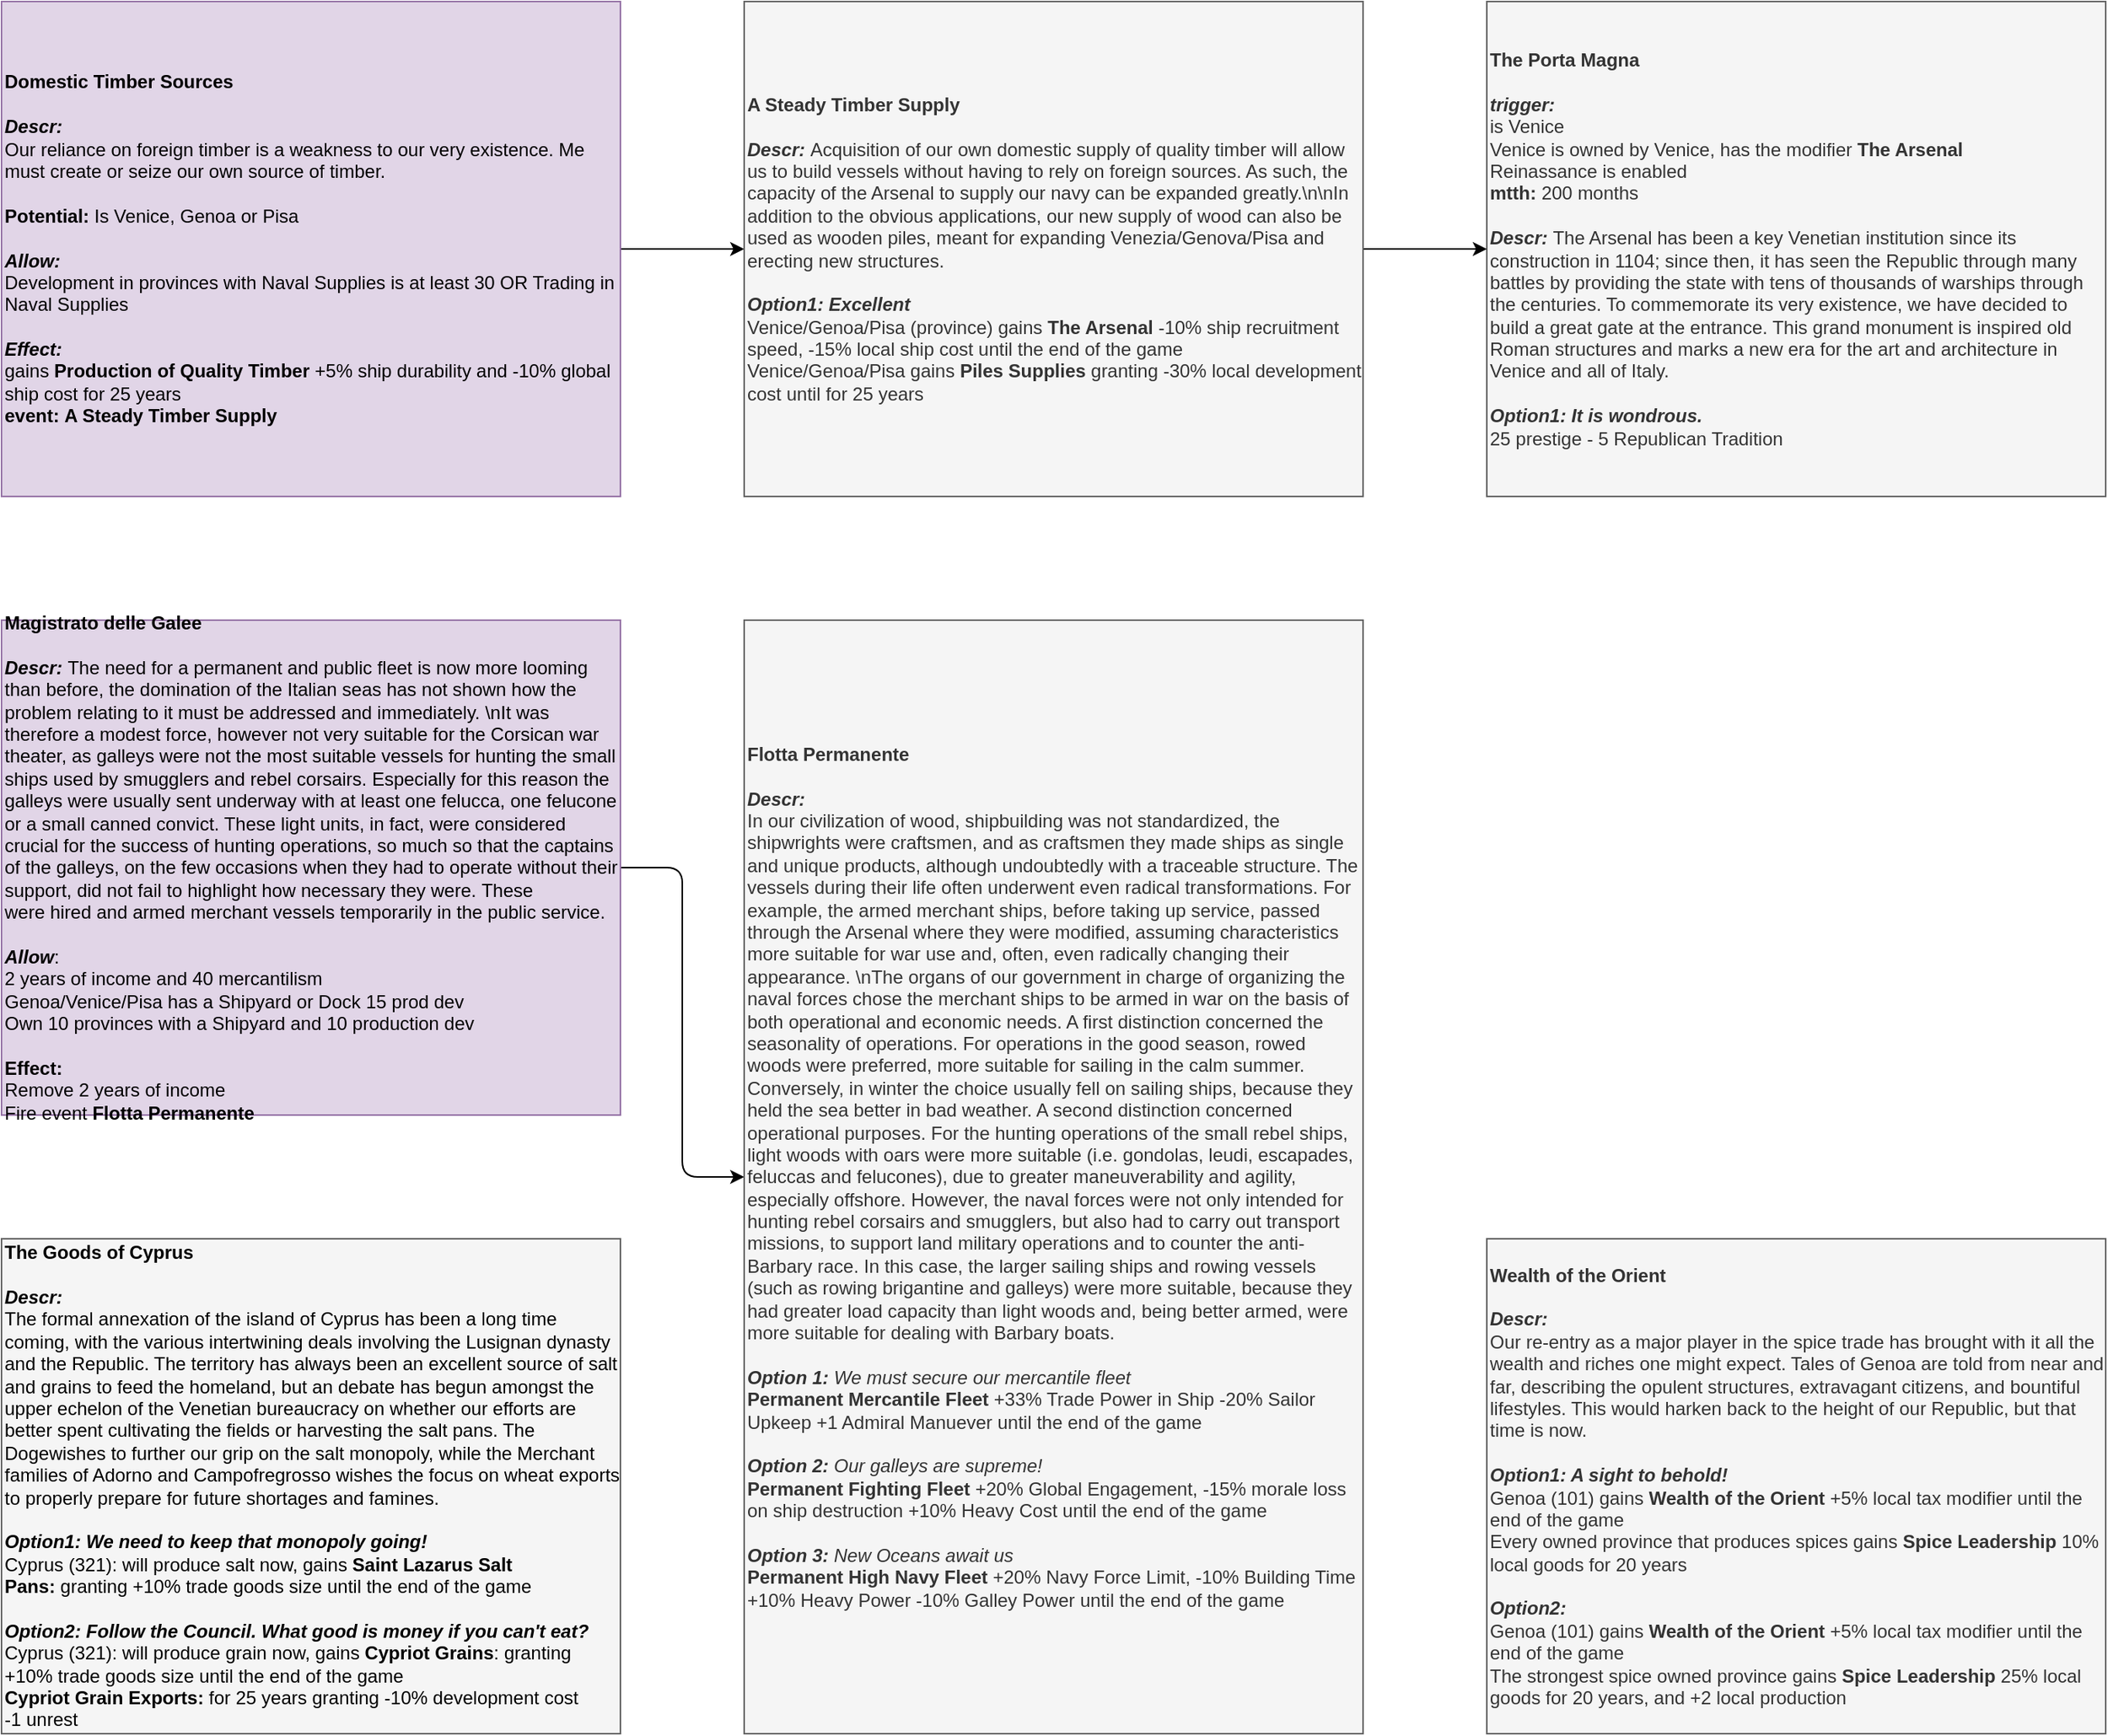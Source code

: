 <mxfile version="13.5.1" type="device"><diagram id="vww9j70o9DxDzDFPj5-_" name="Decisions/Events"><mxGraphModel dx="1874" dy="822" grid="1" gridSize="10" guides="1" tooltips="1" connect="1" arrows="1" fold="1" page="1" pageScale="1" pageWidth="827" pageHeight="1169" math="0" shadow="0"><root><mxCell id="0"/><mxCell id="1" parent="0"/><mxCell id="zmLs5oJsTQ7MboL4f-MR-5" style="edgeStyle=orthogonalEdgeStyle;rounded=1;orthogonalLoop=1;jettySize=auto;html=1;exitX=1;exitY=0.5;exitDx=0;exitDy=0;fontSize=10;" parent="1" source="zmLs5oJsTQ7MboL4f-MR-1" target="zmLs5oJsTQ7MboL4f-MR-3" edge="1"><mxGeometry relative="1" as="geometry"/></mxCell><mxCell id="zmLs5oJsTQ7MboL4f-MR-1" value="&lt;div style=&quot;font-size: 12px&quot;&gt;&lt;b style=&quot;font-size: 12px&quot;&gt;Domestic Timber Sources&lt;/b&gt;&lt;br style=&quot;font-size: 12px&quot;&gt;&lt;/div&gt;&lt;div style=&quot;font-size: 12px&quot;&gt;&lt;b style=&quot;font-size: 12px&quot;&gt;&lt;br style=&quot;font-size: 12px&quot;&gt;&lt;/b&gt;&lt;/div&gt;&lt;div style=&quot;font-size: 12px&quot;&gt;&lt;b style=&quot;font-size: 12px&quot;&gt;&lt;i style=&quot;font-size: 12px&quot;&gt;Descr:&lt;/i&gt;&lt;/b&gt;&amp;nbsp;&lt;/div&gt;&lt;div style=&quot;font-size: 12px&quot;&gt;Our reliance on foreign timber is a weakness to our very existence. Me must create or seize our own source of timber.&lt;/div&gt;&lt;div style=&quot;font-size: 12px&quot;&gt;&lt;br style=&quot;font-size: 12px&quot;&gt;&lt;/div&gt;&lt;div style=&quot;font-size: 12px&quot;&gt;&lt;b style=&quot;font-size: 12px&quot;&gt;Potential:&lt;/b&gt;&amp;nbsp;Is Venice, Genoa or Pisa&lt;/div&gt;&lt;div style=&quot;font-size: 12px&quot;&gt;&lt;br style=&quot;font-size: 12px&quot;&gt;&lt;/div&gt;&lt;div style=&quot;font-size: 12px&quot;&gt;&lt;b style=&quot;font-size: 12px&quot;&gt;&lt;i style=&quot;font-size: 12px&quot;&gt;Allow:&lt;/i&gt;&lt;/b&gt;&lt;/div&gt;&lt;div style=&quot;font-size: 12px&quot;&gt;Development in provinces with Naval Supplies is at least 30 OR Trading in Naval Supplies&lt;/div&gt;&lt;div style=&quot;font-size: 12px&quot;&gt;&lt;br style=&quot;font-size: 12px&quot;&gt;&lt;/div&gt;&lt;div style=&quot;font-size: 12px&quot;&gt;&lt;span style=&quot;font-size: 12px&quot;&gt;&lt;b style=&quot;font-size: 12px&quot;&gt;&lt;i style=&quot;font-size: 12px&quot;&gt;Effect:&lt;/i&gt;&lt;/b&gt;&lt;/span&gt;&lt;/div&gt;&lt;div style=&quot;font-size: 12px&quot;&gt;gains &lt;font style=&quot;font-size: 12px&quot;&gt;&lt;b style=&quot;font-size: 12px&quot;&gt;Production of Quality Timber&lt;/b&gt;&lt;/font&gt;&amp;nbsp;+&lt;font style=&quot;font-size: 12px&quot;&gt;5&lt;/font&gt;% ship durability and -10% global ship cost for 25 years&lt;br style=&quot;font-size: 12px&quot;&gt;&lt;/div&gt;&lt;div style=&quot;font-size: 12px&quot;&gt;&lt;/div&gt;&lt;b style=&quot;font-size: 12px&quot;&gt;event:&amp;nbsp;A Steady Timber Supply&lt;/b&gt;" style="rounded=0;whiteSpace=wrap;html=1;fillColor=#e1d5e7;strokeColor=#9673a6;fontSize=12;align=left;labelBackgroundColor=none;fontColor=#000000;" parent="1" vertex="1"><mxGeometry width="400" height="320" as="geometry"/></mxCell><mxCell id="zmLs5oJsTQ7MboL4f-MR-2" value="&lt;div style=&quot;font-size: 12px;&quot;&gt;&lt;b style=&quot;font-size: 12px;&quot;&gt;The Porta Magna&lt;/b&gt;&lt;br style=&quot;font-size: 12px;&quot;&gt;&lt;/div&gt;&lt;div style=&quot;font-size: 12px;&quot;&gt;&lt;i style=&quot;font-size: 12px;&quot;&gt;&lt;b style=&quot;font-size: 12px;&quot;&gt;&lt;br style=&quot;font-size: 12px;&quot;&gt;&lt;/b&gt;&lt;/i&gt;&lt;/div&gt;&lt;div style=&quot;font-size: 12px;&quot;&gt;&lt;i style=&quot;font-size: 12px;&quot;&gt;&lt;b style=&quot;font-size: 12px;&quot;&gt;trigger:&lt;/b&gt;&lt;/i&gt;&lt;/div&gt;&lt;div style=&quot;font-size: 12px;&quot;&gt;is Venice&lt;/div&gt;&lt;div style=&quot;font-size: 12px;&quot;&gt;Venice is owned by Venice, has the modifier&amp;nbsp;&lt;b style=&quot;font-size: 12px;&quot;&gt;The Arsenal&lt;/b&gt;&lt;/div&gt;&lt;div style=&quot;font-size: 12px;&quot;&gt;Reinassance is enabled&lt;/div&gt;&lt;div style=&quot;font-size: 12px;&quot;&gt;&lt;b style=&quot;font-size: 12px;&quot;&gt;mtth:&lt;/b&gt;&amp;nbsp;200 months&lt;/div&gt;&lt;div style=&quot;font-size: 12px;&quot;&gt;&lt;i style=&quot;font-size: 12px;&quot;&gt;&lt;b style=&quot;font-size: 12px;&quot;&gt;&lt;br style=&quot;font-size: 12px;&quot;&gt;&lt;/b&gt;&lt;/i&gt;&lt;/div&gt;&lt;div style=&quot;font-size: 12px;&quot;&gt;&lt;b style=&quot;font-size: 12px;&quot;&gt;&lt;i style=&quot;font-size: 12px;&quot;&gt;Descr:&lt;/i&gt;&lt;/b&gt;&amp;nbsp;The Arsenal has been a key Venetian institution since its construction in 1104; since then, it has seen the Republic through many battles by providing the state with tens of thousands of warships through the centuries. To commemorate its very existence, we have decided to build a great gate at the entrance. This grand monument is inspired old Roman structures and marks a new era for the art and architecture in Venice and all of Italy.&lt;/div&gt;&lt;div style=&quot;font-size: 12px;&quot;&gt;&lt;br style=&quot;font-size: 12px;&quot;&gt;&lt;/div&gt;&lt;div style=&quot;font-size: 12px&quot;&gt;&lt;b style=&quot;font-size: 12px;&quot;&gt;&lt;i style=&quot;font-size: 12px;&quot;&gt;Option1:&amp;nbsp;&lt;/i&gt;&lt;/b&gt;&lt;span style=&quot;font-size: 12px;&quot;&gt;&lt;b style=&quot;font-size: 12px;&quot;&gt;&lt;i style=&quot;font-size: 12px;&quot;&gt;It is wondrous.&lt;/i&gt;&lt;/b&gt;&lt;/span&gt;&lt;/div&gt;&lt;div style=&quot;font-size: 12px&quot;&gt;&lt;span style=&quot;font-size: 12px;&quot;&gt;&lt;font style=&quot;font-size: 12px;&quot;&gt;25 prestige - 5 Republican Tradition&lt;/font&gt;&lt;/span&gt;&lt;/div&gt;" style="rounded=0;whiteSpace=wrap;html=1;fillColor=#f5f5f5;strokeColor=#666666;fontSize=12;align=left;fontColor=#333333;" parent="1" vertex="1"><mxGeometry x="960" width="400" height="320" as="geometry"/></mxCell><mxCell id="zmLs5oJsTQ7MboL4f-MR-4" style="edgeStyle=orthogonalEdgeStyle;rounded=1;orthogonalLoop=1;jettySize=auto;html=1;exitX=1;exitY=0.5;exitDx=0;exitDy=0;fontSize=10;" parent="1" source="zmLs5oJsTQ7MboL4f-MR-3" target="zmLs5oJsTQ7MboL4f-MR-2" edge="1"><mxGeometry relative="1" as="geometry"/></mxCell><mxCell id="zmLs5oJsTQ7MboL4f-MR-3" value="&lt;div style=&quot;font-size: 12px&quot;&gt;&lt;b style=&quot;font-size: 12px&quot;&gt;A Steady Timber Supply&lt;/b&gt;&lt;br style=&quot;font-size: 12px&quot;&gt;&lt;/div&gt;&lt;div style=&quot;font-size: 12px&quot;&gt;&lt;i style=&quot;font-size: 12px&quot;&gt;&lt;b style=&quot;font-size: 12px&quot;&gt;&lt;br style=&quot;font-size: 12px&quot;&gt;&lt;/b&gt;&lt;/i&gt;&lt;/div&gt;&lt;div style=&quot;font-size: 12px&quot;&gt;&lt;b style=&quot;font-size: 12px&quot;&gt;&lt;i style=&quot;font-size: 12px&quot;&gt;Descr:&lt;/i&gt;&lt;/b&gt;&amp;nbsp;&lt;span style=&quot;font-size: 12px&quot;&gt;Acquisition of our own domestic supply of quality timber will allow us to build vessels without having to rely on foreign sources. As such, the capacity of the Arsenal to supply our navy can be expanded greatly.\n\nIn addition to the obvious applications, our new supply of wood can also be used as wooden piles, meant for expanding Venezia/Genova/Pisa and erecting new structures.&lt;/span&gt;&lt;/div&gt;&lt;div style=&quot;font-size: 12px&quot;&gt;&lt;br style=&quot;font-size: 12px&quot;&gt;&lt;/div&gt;&lt;div style=&quot;font-size: 12px&quot;&gt;&lt;/div&gt;&lt;b style=&quot;font-size: 12px&quot;&gt;&lt;i style=&quot;font-size: 12px&quot;&gt;Option1: Excellent&lt;br&gt;&lt;/i&gt;&lt;/b&gt;&lt;div style=&quot;font-size: 12px&quot;&gt;&lt;font style=&quot;font-size: 12px&quot;&gt;Venice/Genoa/Pisa (province) gains&amp;nbsp;&lt;b style=&quot;font-size: 12px&quot;&gt;The Arsenal&lt;/b&gt;&amp;nbsp;-10% ship recruitment speed, -15% local ship cost until the end of the game&lt;/font&gt;&lt;/div&gt;&lt;div style=&quot;font-size: 12px&quot;&gt;&lt;font style=&quot;font-size: 12px&quot;&gt;Venice/Genoa/Pisa gains &lt;b style=&quot;font-size: 12px&quot;&gt;Piles Supplies&amp;nbsp;&lt;/b&gt;granting -30% local development cost until for 25 years&lt;/font&gt;&lt;/div&gt;" style="rounded=0;whiteSpace=wrap;html=1;fillColor=#f5f5f5;strokeColor=#666666;fontSize=12;align=left;fontColor=#333333;" parent="1" vertex="1"><mxGeometry x="480" width="400" height="320" as="geometry"/></mxCell><mxCell id="jQS5h0f3VCIfjroXPz4w-1" value="&lt;div style=&quot;font-size: 12px;&quot;&gt;&lt;font color=&quot;#000000&quot; style=&quot;font-size: 12px;&quot;&gt;&lt;b style=&quot;font-size: 12px;&quot;&gt;The Goods of Cyprus&lt;/b&gt;&lt;br style=&quot;font-size: 12px;&quot;&gt;&lt;/font&gt;&lt;/div&gt;&lt;div style=&quot;font-size: 12px;&quot;&gt;&lt;b style=&quot;font-size: 12px;&quot;&gt;&lt;font color=&quot;#000000&quot; style=&quot;font-size: 12px;&quot;&gt;&lt;br style=&quot;font-size: 12px;&quot;&gt;&lt;/font&gt;&lt;/b&gt;&lt;/div&gt;&lt;div style=&quot;font-size: 12px;&quot;&gt;&lt;font color=&quot;#000000&quot; style=&quot;font-size: 12px;&quot;&gt;&lt;b style=&quot;font-size: 12px;&quot;&gt;&lt;i style=&quot;font-size: 12px;&quot;&gt;Descr:&lt;/i&gt;&lt;/b&gt;&amp;nbsp;&lt;/font&gt;&lt;/div&gt;&lt;div style=&quot;font-size: 12px;&quot;&gt;&lt;font color=&quot;#000000&quot; style=&quot;font-size: 12px;&quot;&gt;The formal annexation of the island of Cyprus has been a long time coming, with the various intertwining deals involving the Lusignan dynasty and the Republic. The territory has always been an excellent source of salt and grains to feed the homeland, but an debate has begun amongst the upper echelon of the Venetian bureaucracy on whether our efforts are better spent cultivating the fields or harvesting the salt pans. The Dogewishes to further our grip on the salt monopoly, while the Merchant families of Adorno and Campofregrosso wishes the focus on wheat exports to properly prepare for future shortages and famines.&lt;/font&gt;&lt;/div&gt;&lt;div style=&quot;font-size: 12px&quot;&gt;&lt;span style=&quot;font-size: 12px&quot;&gt;&lt;font color=&quot;#000000&quot; style=&quot;font-size: 12px;&quot;&gt;&lt;br style=&quot;font-size: 12px&quot;&gt;&lt;/font&gt;&lt;/span&gt;&lt;/div&gt;&lt;div style=&quot;font-size: 12px&quot;&gt;&lt;font color=&quot;#000000&quot; style=&quot;font-size: 12px;&quot;&gt;&lt;b style=&quot;font-size: 12px;&quot;&gt;&lt;i style=&quot;font-size: 12px;&quot;&gt;Option1:&amp;nbsp;&lt;/i&gt;&lt;/b&gt;&lt;i style=&quot;font-size: 12px;&quot;&gt;&lt;b style=&quot;font-size: 12px;&quot;&gt;We need to keep that monopoly going!&lt;/b&gt;&lt;/i&gt;&lt;/font&gt;&lt;/div&gt;&lt;div style=&quot;font-size: 12px&quot;&gt;&lt;font color=&quot;#000000&quot; style=&quot;font-size: 12px;&quot;&gt;&lt;span style=&quot;font-size: 12px;&quot;&gt;Cyprus (321): will produce salt now,&amp;nbsp;&lt;/span&gt;&lt;span style=&quot;font-size: 12px;&quot;&gt;gains&amp;nbsp;&lt;/span&gt;&lt;b style=&quot;font-size: 12px;&quot;&gt;Saint Lazarus Salt Pans&lt;/b&gt;&lt;b style=&quot;font-size: 12px;&quot;&gt;:&lt;/b&gt;&lt;span style=&quot;font-size: 12px;&quot;&gt;&amp;nbsp;granting&amp;nbsp;+10% trade goods size until the end of the game&lt;/span&gt;&lt;/font&gt;&lt;/div&gt;&lt;div style=&quot;font-size: 12px&quot;&gt;&lt;font color=&quot;#000000&quot; style=&quot;font-size: 12px;&quot;&gt;&lt;br style=&quot;font-size: 12px;&quot;&gt;&lt;/font&gt;&lt;/div&gt;&lt;div style=&quot;font-size: 12px&quot;&gt;&lt;font color=&quot;#000000&quot; style=&quot;font-size: 12px;&quot;&gt;&lt;b style=&quot;font-size: 12px;&quot;&gt;&lt;i style=&quot;font-size: 12px;&quot;&gt;Option2:&amp;nbsp;&lt;/i&gt;&lt;/b&gt;&lt;span style=&quot;font-size: 12px;&quot;&gt;&lt;b style=&quot;font-size: 12px;&quot;&gt;&lt;i style=&quot;font-size: 12px;&quot;&gt;Follow the Council. What good is money if you can't eat?&lt;/i&gt;&lt;/b&gt;&lt;/span&gt;&lt;/font&gt;&lt;/div&gt;&lt;div style=&quot;font-size: 12px;&quot;&gt;&lt;div style=&quot;font-size: 12px&quot;&gt;&lt;font color=&quot;#000000&quot; style=&quot;font-size: 12px;&quot;&gt;Cyprus (321): will produce grain now,&amp;nbsp;&lt;span style=&quot;font-size: 12px;&quot;&gt;gains &lt;/span&gt;&lt;b style=&quot;font-size: 12px;&quot;&gt;Cypriot Grains&lt;/b&gt;&lt;span style=&quot;font-size: 12px;&quot;&gt;: granting +10% trade goods size until the end of the game&lt;/span&gt;&lt;/font&gt;&lt;/div&gt;&lt;div style=&quot;font-size: 12px;&quot;&gt;&lt;font color=&quot;#000000&quot; style=&quot;font-size: 12px;&quot;&gt;&lt;b style=&quot;font-size: 12px;&quot;&gt;Cypriot Grain Exports:&lt;/b&gt;&amp;nbsp;for 25 years granting -10% development cost&lt;br style=&quot;font-size: 12px;&quot;&gt;&lt;/font&gt;&lt;/div&gt;&lt;div style=&quot;font-size: 12px;&quot;&gt;&lt;font color=&quot;#000000&quot; style=&quot;font-size: 12px;&quot;&gt;-1 unrest&lt;/font&gt;&lt;/div&gt;&lt;/div&gt;" style="rounded=0;whiteSpace=wrap;html=1;fillColor=#f5f5f5;strokeColor=#666666;fontSize=12;align=left;fontColor=#333333;" parent="1" vertex="1"><mxGeometry y="800" width="400" height="320" as="geometry"/></mxCell><mxCell id="jQS5h0f3VCIfjroXPz4w-2" value="&lt;div&gt;&lt;b&gt;Wealth of the Orient&lt;/b&gt;&lt;br&gt;&lt;/div&gt;&lt;div&gt;&lt;b&gt;&lt;br&gt;&lt;/b&gt;&lt;/div&gt;&lt;div&gt;&lt;b&gt;&lt;i&gt;Descr:&lt;/i&gt;&lt;/b&gt;&amp;nbsp;&lt;/div&gt;Our re-entry as a major player in the spice trade has brought with it all the wealth and riches one might expect. Tales of Genoa are told from near and far, describing the opulent structures, extravagant citizens, and bountiful lifestyles. This would harken back to the height of our Republic, but that time is now.&lt;div&gt;&lt;br&gt;&lt;/div&gt;&lt;div style=&quot;font-size: 12px&quot;&gt;&lt;/div&gt;&lt;b&gt;&lt;i&gt;Option1: A sight to behold!&lt;/i&gt;&lt;/b&gt;&lt;br class=&quot;Apple-interchange-newline&quot;&gt;Genoa (101) gains&amp;nbsp;&lt;b&gt;Wealth of the Orient&lt;/b&gt;&amp;nbsp;+5% local tax modifier until the end of the game&lt;div&gt;&lt;font&gt;Every owned province that produces spices gains &lt;b&gt;Spice Leadership&lt;/b&gt;&amp;nbsp;10% local goods for 20 years&lt;/font&gt;&lt;/div&gt;&lt;div&gt;&lt;font&gt;&lt;br&gt;&lt;/font&gt;&lt;/div&gt;&lt;div&gt;&lt;font&gt;&lt;b&gt;&lt;i&gt;Option2:&lt;/i&gt;&lt;/b&gt;&lt;/font&gt;&lt;/div&gt;Genoa (101) gains&amp;nbsp;&lt;b&gt;Wealth of the Orient&lt;/b&gt;&amp;nbsp;+5% local tax modifier until the end of the game&lt;div&gt;&lt;font&gt;The strongest spice owned province gains &lt;b&gt;Spice Leadership&lt;/b&gt;&amp;nbsp;25% local goods for 20 years, and +2 local production&lt;/font&gt;&lt;/div&gt;" style="rounded=0;whiteSpace=wrap;html=1;fillColor=#f5f5f5;strokeColor=#666666;fontSize=12;align=left;fontColor=#333333;" parent="1" vertex="1"><mxGeometry x="960" y="800" width="400" height="320" as="geometry"/></mxCell><mxCell id="Epq5sXT_bnx3FmnwbgCa-3" style="edgeStyle=orthogonalEdgeStyle;rounded=1;orthogonalLoop=1;jettySize=auto;html=1;exitX=1;exitY=0.5;exitDx=0;exitDy=0;" parent="1" source="Epq5sXT_bnx3FmnwbgCa-1" target="Epq5sXT_bnx3FmnwbgCa-2" edge="1"><mxGeometry relative="1" as="geometry"/></mxCell><mxCell id="Epq5sXT_bnx3FmnwbgCa-1" value="&lt;div&gt;&lt;b&gt;Magistrato delle Galee&lt;/b&gt;&lt;br&gt;&lt;/div&gt;&lt;div&gt;&lt;br&gt;&lt;/div&gt;&lt;div style=&quot;font-size: 12px&quot;&gt;&lt;b&gt;&lt;i&gt;Descr:&amp;nbsp;&lt;/i&gt;&lt;/b&gt;&lt;span&gt;The need for a permanent and public fleet is now more looming than before, the domination of the Italian seas has not shown how the problem relating to it must be addressed and immediately. \n&lt;/span&gt;&lt;span&gt;It was therefore a modest force, however not very suitable for the Corsican war theater, as galleys were not the most suitable vessels for hunting the small ships used by smugglers and rebel corsairs. Especially for this reason the galleys were usually sent underway with at least one felucca, one felucone or a small canned convict. These light units, in fact, were considered crucial for the success of hunting operations, so much so that the captains of the galleys, on the few occasions when they had to operate without their support, did not fail to highlight how necessary they were.&amp;nbsp;&lt;/span&gt;&lt;span&gt;These were&amp;nbsp;&lt;/span&gt;&lt;span&gt;hired and armed merchant vessels temporarily in the public service.&lt;/span&gt;&lt;/div&gt;&lt;font&gt;&lt;br&gt;&lt;span style=&quot;font-size: 12px&quot;&gt;&lt;b style=&quot;font-style: italic&quot;&gt;Allow&lt;/b&gt;:&lt;br&gt;&lt;/span&gt;&lt;div&gt;2 years of income and 40 mercantilism&lt;/div&gt;&lt;div&gt;Genoa/Venice/Pisa has a Shipyard or Dock 15 prod dev&lt;/div&gt;&lt;div&gt;Own 10 provinces with a Shipyard and 10 production dev&lt;/div&gt;&lt;div&gt;&lt;br&gt;&lt;/div&gt;&lt;div&gt;&lt;b&gt;Effect:&lt;/b&gt;&lt;/div&gt;&lt;div&gt;Remove 2 years of income&lt;/div&gt;&lt;div&gt;Fire event &lt;b&gt;Flotta Permanente&lt;/b&gt;&lt;/div&gt;&lt;/font&gt;" style="rounded=0;whiteSpace=wrap;html=1;align=left;fontSize=12;fillColor=#e1d5e7;strokeColor=#9673a6;" parent="1" vertex="1"><mxGeometry y="400" width="400" height="320" as="geometry"/></mxCell><mxCell id="Epq5sXT_bnx3FmnwbgCa-2" value="&lt;div style=&quot;font-size: 12px&quot;&gt;&lt;b&gt;Flotta Permanente&lt;/b&gt;&lt;/div&gt;&lt;div style=&quot;font-size: 12px&quot;&gt;&lt;b&gt;&lt;br&gt;&lt;/b&gt;&lt;/div&gt;&lt;div style=&quot;font-size: 12px&quot;&gt;&lt;b&gt;&lt;i&gt;Descr:&lt;/i&gt;&lt;/b&gt;&lt;br&gt;&lt;/div&gt;&lt;div&gt;&lt;div&gt;In our civilization of wood, shipbuilding was not standardized, the shipwrights were craftsmen, and as craftsmen they made ships as single and unique products, although undoubtedly with a traceable structure. The vessels during their life often underwent even radical transformations. For example, the armed merchant ships, before taking up service, passed through the Arsenal where they were modified, assuming characteristics more suitable for war use and, often, even radically changing their appearance. \n&lt;span&gt;The organs of our government in charge of organizing the naval forces chose the merchant ships to be armed in war on the basis of both operational and economic needs. A first distinction concerned the seasonality of operations. For operations in the good season, rowed woods were preferred, more suitable for sailing in the calm summer. Conversely, in winter the choice usually fell on sailing ships, because they held the sea better in bad weather. A second distinction concerned operational purposes. For the hunting operations of the small rebel ships, light woods with oars were more suitable (i.e. gondolas, leudi, escapades, feluccas and felucones), due to greater maneuverability and agility, especially offshore. However, the naval forces were not only intended for hunting rebel corsairs and smugglers, but also had to carry out transport missions, to support land military operations and to counter the anti-Barbary race. In this case, the larger sailing ships and rowing vessels (such as rowing brigantine and galleys) were more suitable, because they had greater load capacity than light woods and, being better armed, were more suitable for dealing with Barbary boats.&lt;/span&gt;&lt;/div&gt;&lt;/div&gt;&lt;div&gt;&lt;span&gt;&lt;br&gt;&lt;/span&gt;&lt;/div&gt;&lt;div style=&quot;font-size: 12px&quot;&gt;&lt;/div&gt;&lt;font&gt;&lt;b style=&quot;font-size: 12px ; font-style: italic&quot;&gt;Option 1:&lt;/b&gt;&lt;span style=&quot;font-size: 12px ; font-style: italic&quot;&gt;&amp;nbsp;We must secure our mercantile fleet&lt;/span&gt;&lt;br&gt;&lt;b&gt;Permanent Mercantile Fleet&lt;/b&gt;&amp;nbsp;+33% Trade Power in Ship -20% Sailor Upkeep +1 Admiral Manuever until the end of the game&lt;br&gt;&lt;br&gt;&lt;span style=&quot;font-size: 12px&quot;&gt;&lt;i&gt;&lt;b&gt;Option 2:&lt;/b&gt;&amp;nbsp;Our galleys are supreme!&lt;/i&gt;&lt;/span&gt;&lt;br&gt;&lt;div&gt;&lt;b&gt;Permanent Fighting Fleet&lt;/b&gt; +20% Global Engagement, -15% morale loss on ship destruction +10% Heavy Cost until the end of the game&lt;br&gt;&lt;/div&gt;&lt;div&gt;&lt;br&gt;&lt;/div&gt;&lt;div&gt;&lt;i style=&quot;font-weight: bold&quot;&gt;Option 3:&lt;/i&gt;&lt;i&gt; New Oceans await us&lt;/i&gt;&lt;/div&gt;&lt;div&gt;&lt;b&gt;Permanent High Navy Fleet&lt;/b&gt;&amp;nbsp;+20% Navy Force Limit, -10% Building Time +10% Heavy Power -10% Galley Power until the end of the game&lt;i style=&quot;font-weight: bold&quot;&gt;&lt;br&gt;&lt;/i&gt;&lt;/div&gt;&lt;/font&gt;" style="rounded=0;whiteSpace=wrap;html=1;align=left;fontSize=12;fillColor=#f5f5f5;strokeColor=#666666;fontColor=#333333;" parent="1" vertex="1"><mxGeometry x="480" y="400" width="400" height="720" as="geometry"/></mxCell></root></mxGraphModel></diagram></mxfile>